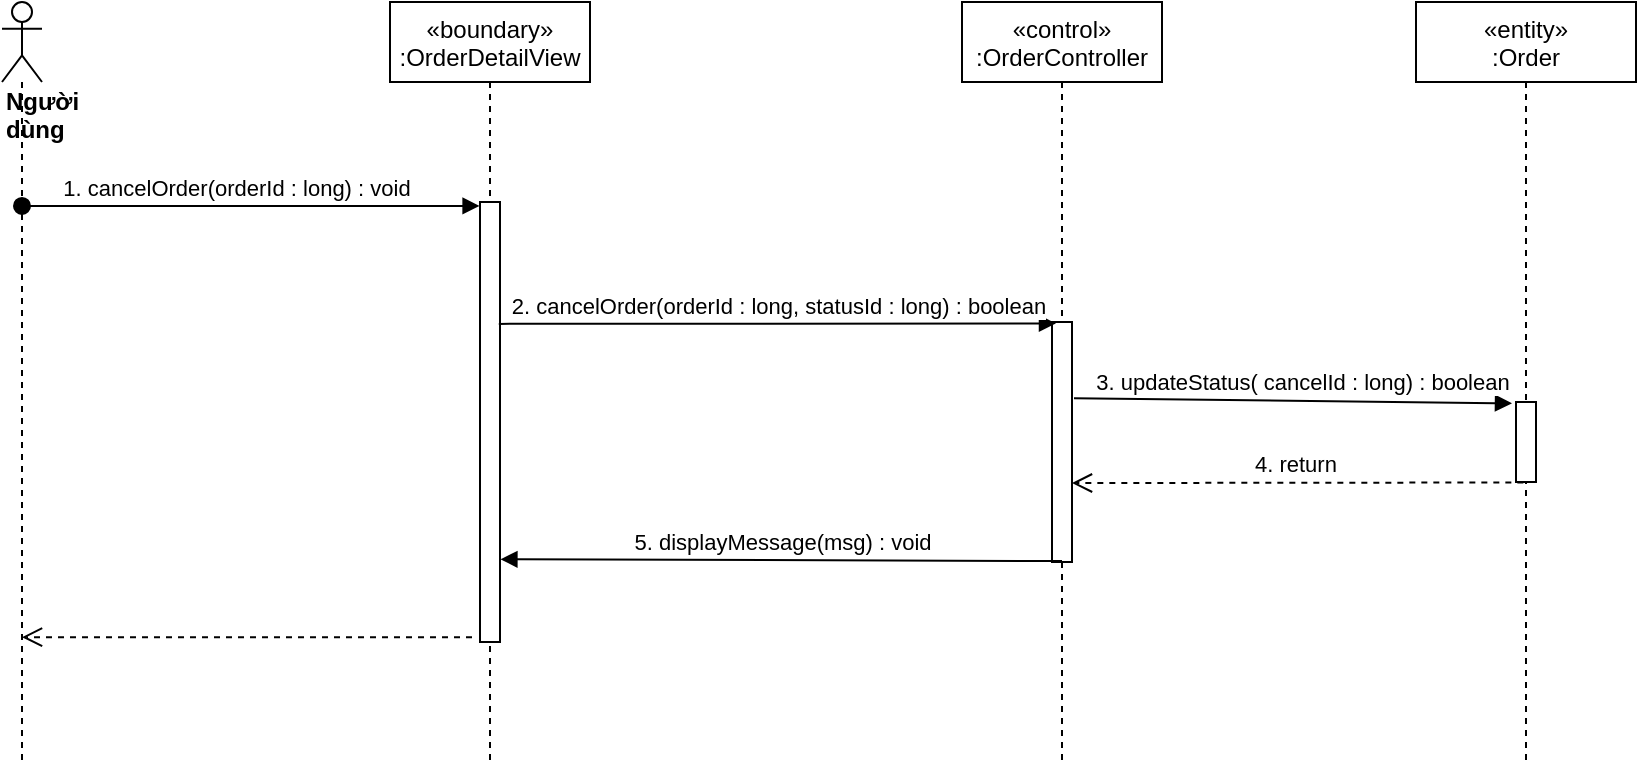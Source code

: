 <mxfile version="14.7.6" type="device"><diagram id="tzgrnkL6Tdmb68JfCZ-V" name="Page-1"><mxGraphModel dx="1038" dy="521" grid="1" gridSize="10" guides="1" tooltips="1" connect="1" arrows="1" fold="1" page="1" pageScale="1" pageWidth="827" pageHeight="1169" math="0" shadow="0"><root><mxCell id="0"/><mxCell id="1" parent="0"/><mxCell id="OVO0menMWDKUEy_TGuxL-1" value="«boundary»&#10;:OrderDetailView" style="shape=umlLifeline;perimeter=lifelinePerimeter;container=1;collapsible=0;recursiveResize=0;rounded=0;shadow=0;strokeWidth=1;" parent="1" vertex="1"><mxGeometry x="314" y="80" width="100" height="380" as="geometry"/></mxCell><mxCell id="OVO0menMWDKUEy_TGuxL-2" value="" style="points=[];perimeter=orthogonalPerimeter;rounded=0;shadow=0;strokeWidth=1;" parent="OVO0menMWDKUEy_TGuxL-1" vertex="1"><mxGeometry x="45" y="100" width="10" height="220" as="geometry"/></mxCell><mxCell id="OVO0menMWDKUEy_TGuxL-4" value="«control»&#10;:OrderController" style="shape=umlLifeline;perimeter=lifelinePerimeter;container=1;collapsible=0;recursiveResize=0;rounded=0;shadow=0;strokeWidth=1;" parent="1" vertex="1"><mxGeometry x="600" y="80" width="100" height="380" as="geometry"/></mxCell><mxCell id="OVO0menMWDKUEy_TGuxL-5" value="" style="points=[];perimeter=orthogonalPerimeter;rounded=0;shadow=0;strokeWidth=1;" parent="OVO0menMWDKUEy_TGuxL-4" vertex="1"><mxGeometry x="45" y="160" width="10" height="120" as="geometry"/></mxCell><mxCell id="OVO0menMWDKUEy_TGuxL-6" value="&lt;div&gt;&lt;b&gt;Người dùng&lt;/b&gt;&lt;/div&gt;" style="shape=umlLifeline;participant=umlActor;perimeter=lifelinePerimeter;whiteSpace=wrap;html=1;container=1;collapsible=0;recursiveResize=0;verticalAlign=top;spacingTop=36;outlineConnect=0;align=left;" parent="1" vertex="1"><mxGeometry x="120" y="80" width="20" height="380" as="geometry"/></mxCell><mxCell id="OVO0menMWDKUEy_TGuxL-7" value="1. cancelOrder(orderId : long) : void" style="verticalAlign=bottom;startArrow=oval;endArrow=block;startSize=8;shadow=0;strokeWidth=1;entryX=-0.02;entryY=0.009;entryDx=0;entryDy=0;entryPerimeter=0;" parent="1" source="OVO0menMWDKUEy_TGuxL-6" target="OVO0menMWDKUEy_TGuxL-2" edge="1"><mxGeometry x="-0.06" relative="1" as="geometry"><mxPoint x="130" y="190" as="sourcePoint"/><mxPoint as="offset"/><mxPoint x="314.4" y="160.8" as="targetPoint"/></mxGeometry></mxCell><mxCell id="OVO0menMWDKUEy_TGuxL-10" value="2. cancelOrder(orderId : long, statusId : long) : boolean" style="html=1;verticalAlign=bottom;endArrow=block;entryX=0.2;entryY=0.006;entryDx=0;entryDy=0;entryPerimeter=0;exitX=0.94;exitY=0.277;exitDx=0;exitDy=0;exitPerimeter=0;" parent="1" source="OVO0menMWDKUEy_TGuxL-2" target="OVO0menMWDKUEy_TGuxL-5" edge="1"><mxGeometry width="80" relative="1" as="geometry"><mxPoint x="390" y="241" as="sourcePoint"/><mxPoint x="700" y="228" as="targetPoint"/></mxGeometry></mxCell><mxCell id="OVO0menMWDKUEy_TGuxL-12" value="«entity»&#10;:Order" style="shape=umlLifeline;perimeter=lifelinePerimeter;container=1;collapsible=0;recursiveResize=0;rounded=0;shadow=0;strokeWidth=1;" parent="1" vertex="1"><mxGeometry x="827" y="80" width="110" height="380" as="geometry"/></mxCell><mxCell id="OVO0menMWDKUEy_TGuxL-13" value="" style="points=[];perimeter=orthogonalPerimeter;rounded=0;shadow=0;strokeWidth=1;" parent="OVO0menMWDKUEy_TGuxL-12" vertex="1"><mxGeometry x="50" y="200" width="10" height="40" as="geometry"/></mxCell><mxCell id="OVO0menMWDKUEy_TGuxL-14" value="3. updateStatus( cancelId : long) : boolean" style="html=1;verticalAlign=bottom;endArrow=block;entryX=-0.2;entryY=0.017;entryDx=0;entryDy=0;entryPerimeter=0;exitX=1.1;exitY=0.318;exitDx=0;exitDy=0;exitPerimeter=0;" parent="1" source="OVO0menMWDKUEy_TGuxL-5" target="OVO0menMWDKUEy_TGuxL-13" edge="1"><mxGeometry x="0.041" width="80" relative="1" as="geometry"><mxPoint x="680" y="256" as="sourcePoint"/><mxPoint x="1110" y="297" as="targetPoint"/><mxPoint as="offset"/></mxGeometry></mxCell><mxCell id="OVO0menMWDKUEy_TGuxL-15" value="4. return&amp;nbsp;" style="html=1;verticalAlign=bottom;endArrow=open;dashed=1;endSize=8;exitX=0.367;exitY=1.006;exitDx=0;exitDy=0;exitPerimeter=0;entryX=1;entryY=0.671;entryDx=0;entryDy=0;entryPerimeter=0;" parent="1" source="OVO0menMWDKUEy_TGuxL-13" target="OVO0menMWDKUEy_TGuxL-5" edge="1"><mxGeometry relative="1" as="geometry"><mxPoint x="1000" y="360" as="sourcePoint"/><mxPoint x="997" y="311.2" as="targetPoint"/></mxGeometry></mxCell><mxCell id="2f3ZUtpTjbCD74qV31JD-1" value="" style="html=1;verticalAlign=bottom;endArrow=open;dashed=1;endSize=8;exitX=-0.4;exitY=0.989;exitDx=0;exitDy=0;exitPerimeter=0;" parent="1" source="OVO0menMWDKUEy_TGuxL-2" target="OVO0menMWDKUEy_TGuxL-6" edge="1"><mxGeometry x="0.02" relative="1" as="geometry"><mxPoint x="600" y="220" as="sourcePoint"/><mxPoint x="520" y="220" as="targetPoint"/><mxPoint as="offset"/></mxGeometry></mxCell><mxCell id="__PDVySzxqG12ZybOVP5-1" value="&lt;span style=&quot;font-family: &amp;#34;helvetica&amp;#34;&quot;&gt;5. displayMessage(msg) : void&lt;/span&gt;" style="html=1;verticalAlign=bottom;endArrow=block;exitX=0.5;exitY=0.996;exitDx=0;exitDy=0;exitPerimeter=0;entryX=1.02;entryY=0.812;entryDx=0;entryDy=0;entryPerimeter=0;" edge="1" parent="1" source="OVO0menMWDKUEy_TGuxL-5" target="OVO0menMWDKUEy_TGuxL-2"><mxGeometry width="80" relative="1" as="geometry"><mxPoint x="490" y="370" as="sourcePoint"/><mxPoint x="570" y="370" as="targetPoint"/></mxGeometry></mxCell></root></mxGraphModel></diagram></mxfile>
